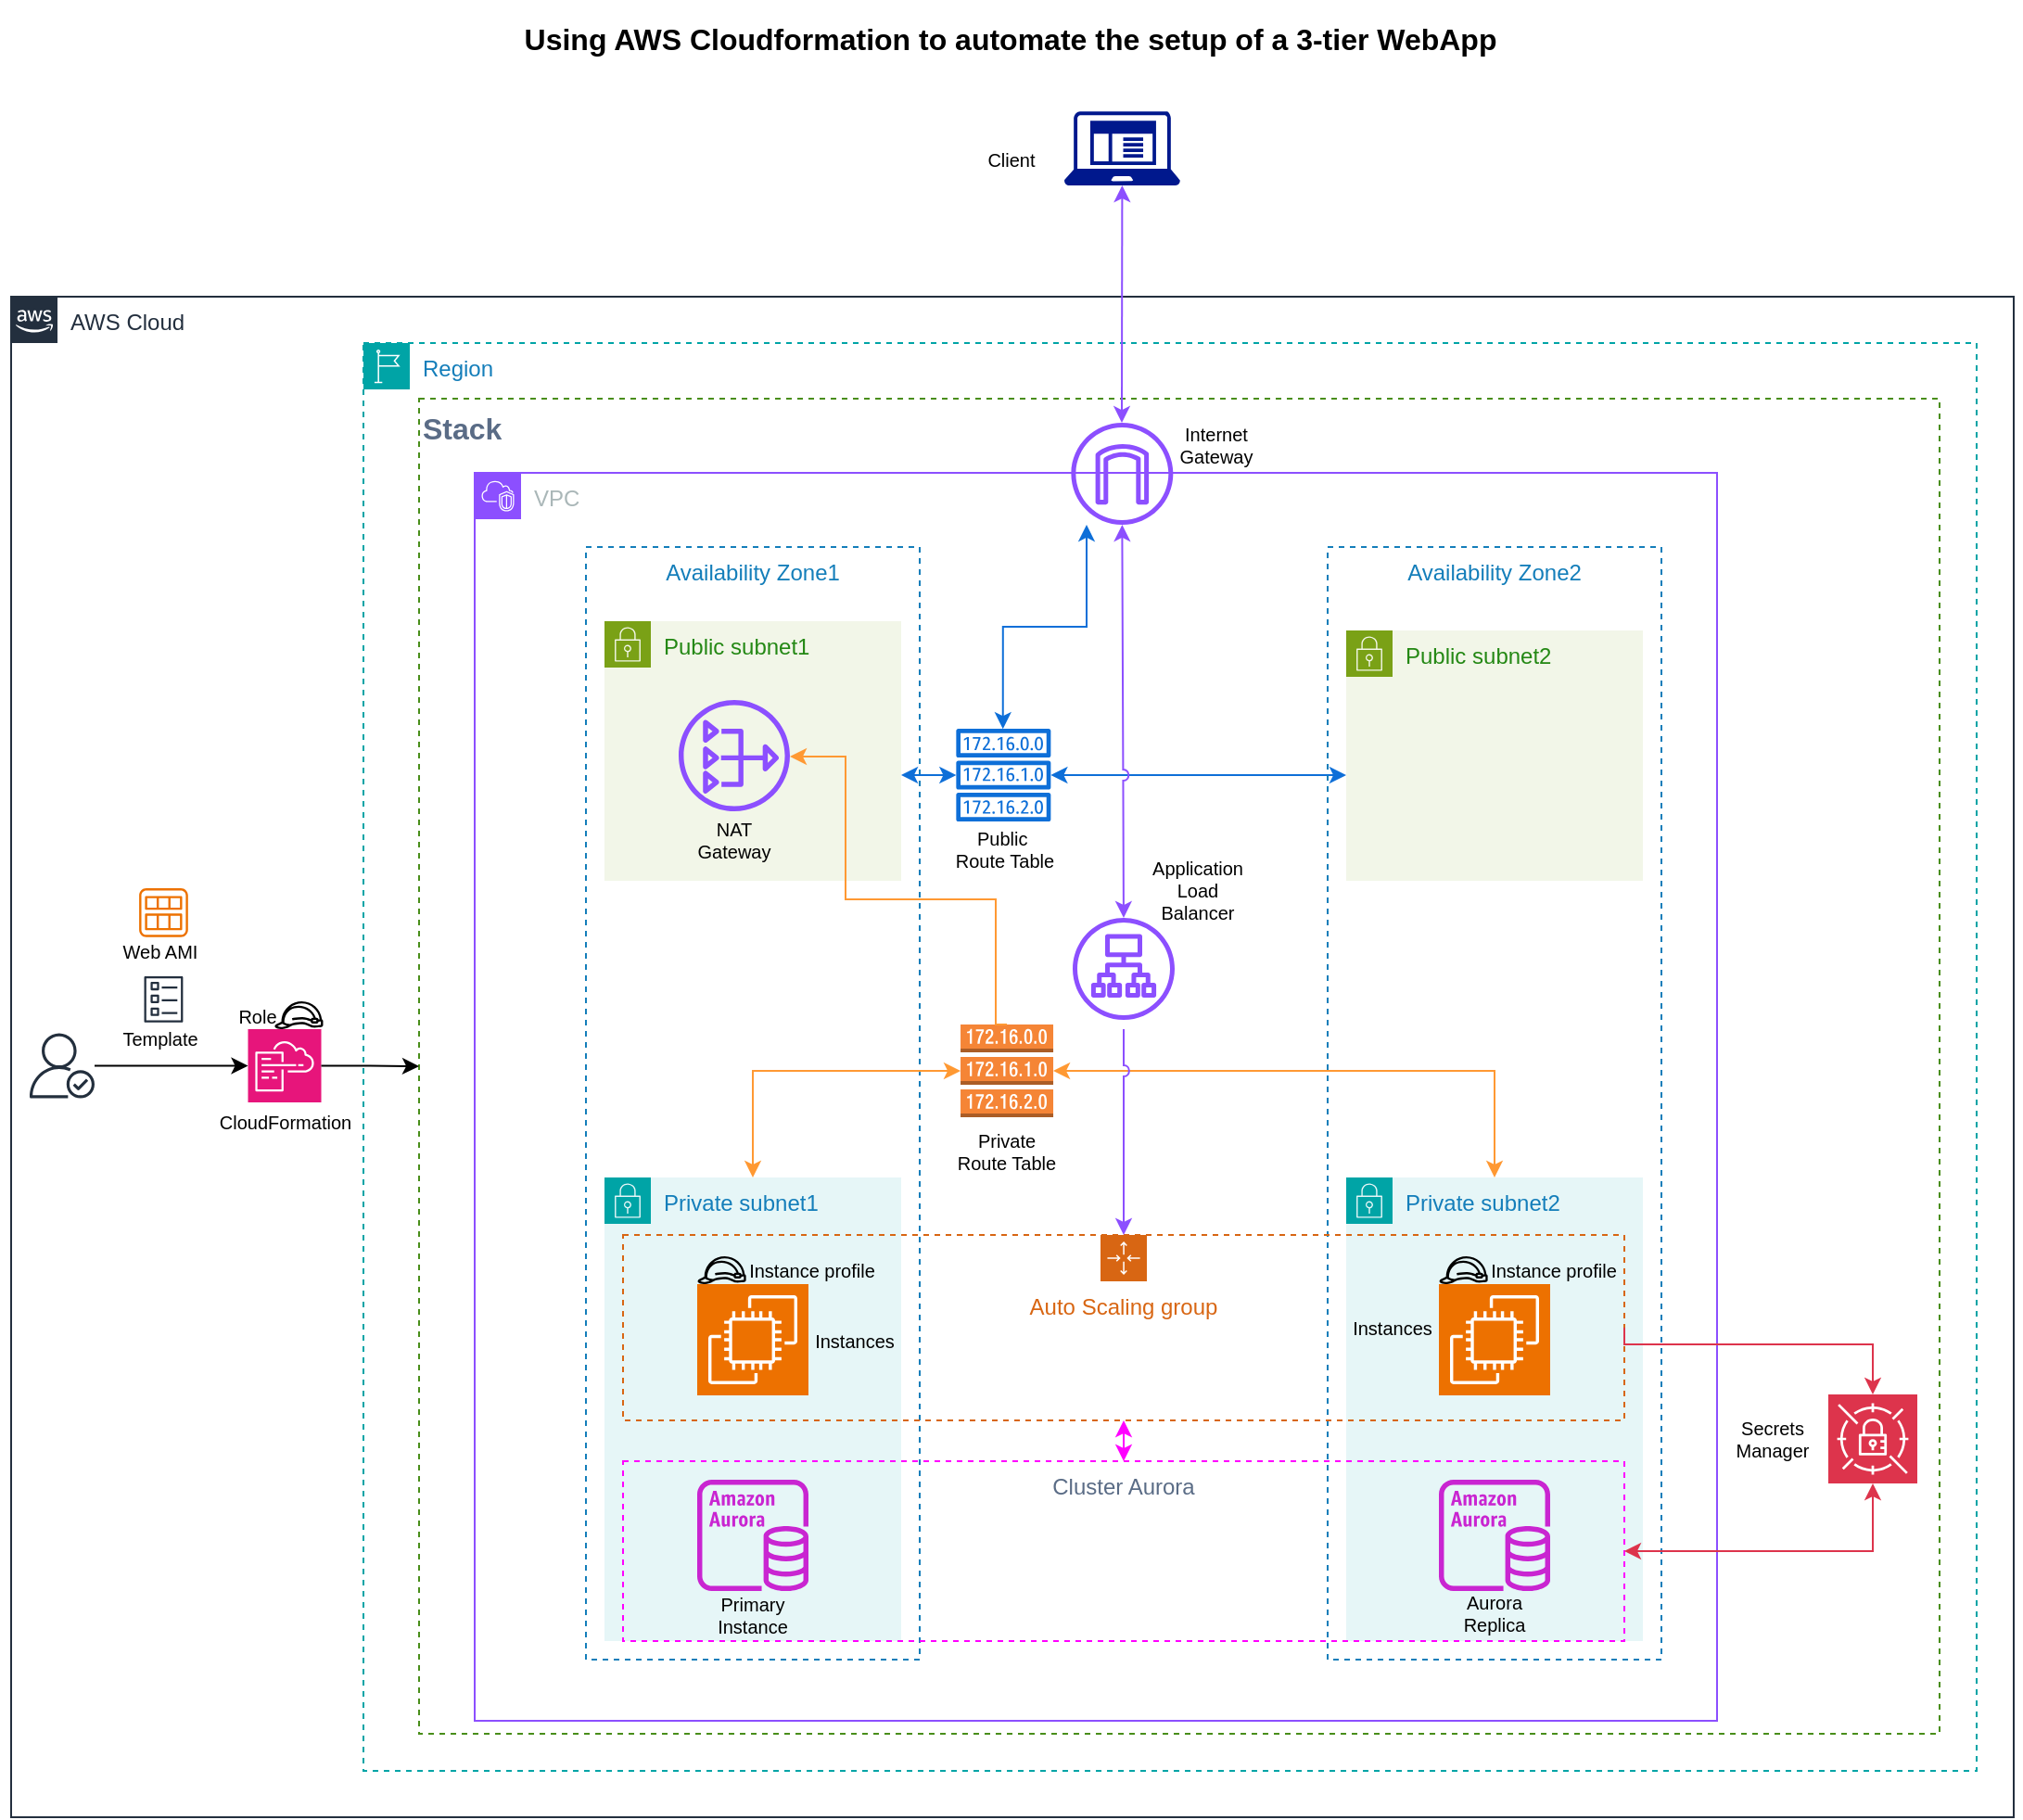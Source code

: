 <mxfile version="28.1.2">
  <diagram name="Página-1" id="AcIc0LQlfwdwwej2UEIB">
    <mxGraphModel dx="1678" dy="989" grid="1" gridSize="10" guides="1" tooltips="1" connect="1" arrows="1" fold="1" page="1" pageScale="1" pageWidth="1169" pageHeight="1654" math="0" shadow="0">
      <root>
        <mxCell id="0" />
        <mxCell id="1" parent="0" />
        <mxCell id="aId0mwtYXUcNeeGwUYDp-2" value="AWS Cloud" style="points=[[0,0],[0.25,0],[0.5,0],[0.75,0],[1,0],[1,0.25],[1,0.5],[1,0.75],[1,1],[0.75,1],[0.5,1],[0.25,1],[0,1],[0,0.75],[0,0.5],[0,0.25]];outlineConnect=0;gradientColor=none;html=1;whiteSpace=wrap;fontSize=12;fontStyle=0;container=1;pointerEvents=0;collapsible=0;recursiveResize=0;shape=mxgraph.aws4.group;grIcon=mxgraph.aws4.group_aws_cloud_alt;strokeColor=#232F3E;fillColor=none;verticalAlign=top;align=left;spacingLeft=30;fontColor=#232F3E;dashed=0;" parent="1" vertex="1">
          <mxGeometry x="45" y="240" width="1080" height="820" as="geometry" />
        </mxCell>
        <mxCell id="d9eGvCtl3GfzNOBqdKXP-18" value="CloudFormation" style="text;html=1;align=center;verticalAlign=middle;whiteSpace=wrap;rounded=0;fontSize=10;" parent="aId0mwtYXUcNeeGwUYDp-2" vertex="1">
          <mxGeometry x="117.5" y="429.5" width="60" height="30" as="geometry" />
        </mxCell>
        <mxCell id="d9eGvCtl3GfzNOBqdKXP-19" value="" style="sketch=0;outlineConnect=0;fontColor=#232F3E;gradientColor=none;fillColor=#000000;strokeColor=none;dashed=0;verticalLabelPosition=bottom;verticalAlign=top;align=center;html=1;fontSize=10;fontStyle=0;aspect=fixed;pointerEvents=1;shape=mxgraph.aws4.role;" parent="aId0mwtYXUcNeeGwUYDp-2" vertex="1">
          <mxGeometry x="141.91" y="380" width="26.59" height="15" as="geometry" />
        </mxCell>
        <mxCell id="d9eGvCtl3GfzNOBqdKXP-17" value="" style="sketch=0;points=[[0,0,0],[0.25,0,0],[0.5,0,0],[0.75,0,0],[1,0,0],[0,1,0],[0.25,1,0],[0.5,1,0],[0.75,1,0],[1,1,0],[0,0.25,0],[0,0.5,0],[0,0.75,0],[1,0.25,0],[1,0.5,0],[1,0.75,0]];points=[[0,0,0],[0.25,0,0],[0.5,0,0],[0.75,0,0],[1,0,0],[0,1,0],[0.25,1,0],[0.5,1,0],[0.75,1,0],[1,1,0],[0,0.25,0],[0,0.5,0],[0,0.75,0],[1,0.25,0],[1,0.5,0],[1,0.75,0]];outlineConnect=0;fontColor=#232F3E;fillColor=#E7157B;strokeColor=#ffffff;dashed=0;verticalLabelPosition=bottom;verticalAlign=top;align=center;html=1;fontSize=10;fontStyle=0;aspect=fixed;shape=mxgraph.aws4.resourceIcon;resIcon=mxgraph.aws4.cloudformation;" parent="aId0mwtYXUcNeeGwUYDp-2" vertex="1">
          <mxGeometry x="127.75" y="395" width="39.5" height="39.5" as="geometry" />
        </mxCell>
        <mxCell id="d9eGvCtl3GfzNOBqdKXP-23" style="edgeStyle=orthogonalEdgeStyle;rounded=0;orthogonalLoop=1;jettySize=auto;html=1;entryX=0;entryY=0.5;entryDx=0;entryDy=0;entryPerimeter=0;fontSize=10;" parent="aId0mwtYXUcNeeGwUYDp-2" source="d9eGvCtl3GfzNOBqdKXP-21" target="d9eGvCtl3GfzNOBqdKXP-17" edge="1">
          <mxGeometry relative="1" as="geometry" />
        </mxCell>
        <mxCell id="d9eGvCtl3GfzNOBqdKXP-22" value="Template" style="sketch=0;outlineConnect=0;fontColor=none;gradientColor=none;strokeColor=#232F3E;fillColor=#ffffff;dashed=0;verticalLabelPosition=bottom;verticalAlign=top;align=center;fontSize=10;fontStyle=0;aspect=fixed;shape=mxgraph.aws4.resourceIcon;resIcon=mxgraph.aws4.template;noLabel=1;" parent="aId0mwtYXUcNeeGwUYDp-2" vertex="1">
          <mxGeometry x="66.67" y="363.39" width="31.11" height="31.11" as="geometry" />
        </mxCell>
        <mxCell id="d9eGvCtl3GfzNOBqdKXP-21" value="" style="sketch=0;outlineConnect=0;fontColor=#232F3E;gradientColor=none;fillColor=#232F3D;strokeColor=none;dashed=0;verticalLabelPosition=bottom;verticalAlign=top;align=center;html=1;fontSize=10;fontStyle=0;aspect=fixed;pointerEvents=1;shape=mxgraph.aws4.authenticated_user;" parent="aId0mwtYXUcNeeGwUYDp-2" vertex="1">
          <mxGeometry x="10" y="397.25" width="35" height="35" as="geometry" />
        </mxCell>
        <mxCell id="d9eGvCtl3GfzNOBqdKXP-20" value="Role" style="text;html=1;align=center;verticalAlign=middle;whiteSpace=wrap;rounded=0;fontSize=10;" parent="aId0mwtYXUcNeeGwUYDp-2" vertex="1">
          <mxGeometry x="117.5" y="372.5" width="30.25" height="30" as="geometry" />
        </mxCell>
        <mxCell id="0vS8168m86eO62IGbI0c-5" value="" style="sketch=0;outlineConnect=0;fontColor=#232F3E;gradientColor=none;fillColor=#ED7100;strokeColor=none;dashed=0;verticalLabelPosition=bottom;verticalAlign=top;align=center;html=1;fontSize=12;fontStyle=0;aspect=fixed;pointerEvents=1;shape=mxgraph.aws4.ami;" vertex="1" parent="aId0mwtYXUcNeeGwUYDp-2">
          <mxGeometry x="69.05" y="319" width="26.35" height="26.35" as="geometry" />
        </mxCell>
        <mxCell id="0vS8168m86eO62IGbI0c-6" value="Web AMI" style="text;html=1;align=center;verticalAlign=middle;whiteSpace=wrap;rounded=0;fontSize=10;" vertex="1" parent="aId0mwtYXUcNeeGwUYDp-2">
          <mxGeometry x="52.23" y="338.71" width="57.19" height="28.29" as="geometry" />
        </mxCell>
        <mxCell id="0vS8168m86eO62IGbI0c-7" value="Template" style="text;html=1;align=center;verticalAlign=middle;whiteSpace=wrap;rounded=0;fontSize=10;" vertex="1" parent="aId0mwtYXUcNeeGwUYDp-2">
          <mxGeometry x="52.23" y="386" width="57.19" height="28.29" as="geometry" />
        </mxCell>
        <mxCell id="aId0mwtYXUcNeeGwUYDp-3" value="Region" style="points=[[0,0],[0.25,0],[0.5,0],[0.75,0],[1,0],[1,0.25],[1,0.5],[1,0.75],[1,1],[0.75,1],[0.5,1],[0.25,1],[0,1],[0,0.75],[0,0.5],[0,0.25]];outlineConnect=0;gradientColor=none;html=1;whiteSpace=wrap;fontSize=12;fontStyle=0;container=1;pointerEvents=0;collapsible=0;recursiveResize=0;shape=mxgraph.aws4.group;grIcon=mxgraph.aws4.group_region;strokeColor=#00A4A6;fillColor=none;verticalAlign=top;align=left;spacingLeft=30;fontColor=#147EBA;dashed=1;" parent="1" vertex="1">
          <mxGeometry x="235" y="265" width="870" height="770" as="geometry" />
        </mxCell>
        <mxCell id="aId0mwtYXUcNeeGwUYDp-44" style="edgeStyle=orthogonalEdgeStyle;rounded=0;orthogonalLoop=1;jettySize=auto;html=1;startArrow=classic;startFill=1;strokeColor=#FF9933;" parent="aId0mwtYXUcNeeGwUYDp-3" source="aId0mwtYXUcNeeGwUYDp-61" target="aId0mwtYXUcNeeGwUYDp-12" edge="1">
          <mxGeometry relative="1" as="geometry">
            <mxPoint x="436.527" y="360" as="sourcePoint" />
          </mxGeometry>
        </mxCell>
        <mxCell id="aId0mwtYXUcNeeGwUYDp-47" style="edgeStyle=orthogonalEdgeStyle;rounded=0;orthogonalLoop=1;jettySize=auto;html=1;strokeColor=#0E6FD8;startArrow=classic;startFill=1;" parent="aId0mwtYXUcNeeGwUYDp-3" source="aId0mwtYXUcNeeGwUYDp-24" edge="1">
          <mxGeometry relative="1" as="geometry">
            <Array as="points" />
            <mxPoint x="530" y="233" as="targetPoint" />
          </mxGeometry>
        </mxCell>
        <mxCell id="d9eGvCtl3GfzNOBqdKXP-15" value="&lt;span style=&quot;font-size: 16px;&quot;&gt;Stack&lt;/span&gt;" style="fillColor=none;strokeColor=#498e1a;dashed=1;verticalAlign=top;fontStyle=1;fontColor=#5A6C86;whiteSpace=wrap;html=1;align=left;fontSize=16;" parent="aId0mwtYXUcNeeGwUYDp-3" vertex="1">
          <mxGeometry x="30" y="30" width="820" height="720" as="geometry" />
        </mxCell>
        <mxCell id="aId0mwtYXUcNeeGwUYDp-6" value="VPC" style="points=[[0,0],[0.25,0],[0.5,0],[0.75,0],[1,0],[1,0.25],[1,0.5],[1,0.75],[1,1],[0.75,1],[0.5,1],[0.25,1],[0,1],[0,0.75],[0,0.5],[0,0.25]];outlineConnect=0;gradientColor=none;html=1;whiteSpace=wrap;fontSize=12;fontStyle=0;container=1;pointerEvents=0;collapsible=0;recursiveResize=0;shape=mxgraph.aws4.group;grIcon=mxgraph.aws4.group_vpc2;strokeColor=#8C4FFF;fillColor=none;verticalAlign=top;align=left;spacingLeft=30;fontColor=#AAB7B8;dashed=0;" parent="aId0mwtYXUcNeeGwUYDp-3" vertex="1">
          <mxGeometry x="60" y="70" width="670" height="673" as="geometry" />
        </mxCell>
        <mxCell id="aId0mwtYXUcNeeGwUYDp-4" value="Availability Zone1" style="fillColor=none;strokeColor=#147EBA;dashed=1;verticalAlign=top;fontStyle=0;fontColor=#147EBA;whiteSpace=wrap;html=1;" parent="aId0mwtYXUcNeeGwUYDp-6" vertex="1">
          <mxGeometry x="60" y="40" width="180" height="600" as="geometry" />
        </mxCell>
        <mxCell id="aId0mwtYXUcNeeGwUYDp-9" value="Private subnet1" style="points=[[0,0],[0.25,0],[0.5,0],[0.75,0],[1,0],[1,0.25],[1,0.5],[1,0.75],[1,1],[0.75,1],[0.5,1],[0.25,1],[0,1],[0,0.75],[0,0.5],[0,0.25]];outlineConnect=0;gradientColor=none;html=1;whiteSpace=wrap;fontSize=12;fontStyle=0;container=1;pointerEvents=0;collapsible=0;recursiveResize=0;shape=mxgraph.aws4.group;grIcon=mxgraph.aws4.group_security_group;grStroke=0;strokeColor=#00A4A6;fillColor=#E6F6F7;verticalAlign=top;align=left;spacingLeft=30;fontColor=#147EBA;dashed=0;" parent="aId0mwtYXUcNeeGwUYDp-6" vertex="1">
          <mxGeometry x="70" y="380" width="160" height="250" as="geometry" />
        </mxCell>
        <mxCell id="aId0mwtYXUcNeeGwUYDp-10" value="Availability Zone2" style="fillColor=none;strokeColor=#147EBA;dashed=1;verticalAlign=top;fontStyle=0;fontColor=#147EBA;whiteSpace=wrap;html=1;" parent="aId0mwtYXUcNeeGwUYDp-6" vertex="1">
          <mxGeometry x="460" y="40" width="180" height="600" as="geometry" />
        </mxCell>
        <mxCell id="aId0mwtYXUcNeeGwUYDp-12" value="Private subnet2" style="points=[[0,0,0,0,0],[0,0.25,0,0,0],[0,0.5,0,0,0],[0,0.75,0,0,0],[0,1,0,0,0],[0.25,0,0,0,0],[0.25,1,0,0,0],[0.5,0,0,0,0],[0.5,1,0,0,0],[0.75,0,0,0,0],[0.75,1,0,0,0],[1,0,0,0,0],[1,0.25,0,0,0],[1,0.5,0,0,0],[1,0.75,0,0,0],[1,1,0,0,0]];outlineConnect=0;gradientColor=none;html=1;whiteSpace=wrap;fontSize=12;fontStyle=0;container=1;pointerEvents=0;collapsible=0;recursiveResize=0;shape=mxgraph.aws4.group;grIcon=mxgraph.aws4.group_security_group;grStroke=0;strokeColor=#00A4A6;fillColor=#E6F6F7;verticalAlign=top;align=left;spacingLeft=30;fontColor=#147EBA;dashed=0;" parent="aId0mwtYXUcNeeGwUYDp-6" vertex="1">
          <mxGeometry x="470" y="380" width="160" height="250" as="geometry" />
        </mxCell>
        <mxCell id="aId0mwtYXUcNeeGwUYDp-8" value="Public subnet1" style="points=[[0,0],[0.25,0],[0.5,0],[0.75,0],[1,0],[1,0.25],[1,0.5],[1,0.75],[1,1],[0.75,1],[0.5,1],[0.25,1],[0,1],[0,0.75],[0,0.5],[0,0.25]];outlineConnect=0;gradientColor=none;html=1;whiteSpace=wrap;fontSize=12;fontStyle=0;container=1;pointerEvents=0;collapsible=0;recursiveResize=0;shape=mxgraph.aws4.group;grIcon=mxgraph.aws4.group_security_group;grStroke=0;strokeColor=#7AA116;fillColor=#F2F6E8;verticalAlign=top;align=left;spacingLeft=30;fontColor=#248814;dashed=0;" parent="aId0mwtYXUcNeeGwUYDp-6" vertex="1">
          <mxGeometry x="70" y="80" width="160" height="140" as="geometry" />
        </mxCell>
        <mxCell id="d9eGvCtl3GfzNOBqdKXP-11" value="NAT Gateway" style="text;html=1;align=center;verticalAlign=middle;whiteSpace=wrap;rounded=0;fontSize=10;" parent="aId0mwtYXUcNeeGwUYDp-8" vertex="1">
          <mxGeometry x="40" y="102.5" width="60" height="30" as="geometry" />
        </mxCell>
        <mxCell id="aId0mwtYXUcNeeGwUYDp-17" value="" style="sketch=0;outlineConnect=0;fontColor=#232F3E;gradientColor=none;fillColor=#8C4FFF;strokeColor=none;dashed=0;verticalLabelPosition=bottom;verticalAlign=top;align=center;html=1;fontSize=12;fontStyle=0;aspect=fixed;pointerEvents=1;shape=mxgraph.aws4.nat_gateway;points=[];" parent="aId0mwtYXUcNeeGwUYDp-8" vertex="1">
          <mxGeometry x="40" y="42.5" width="60" height="60" as="geometry" />
        </mxCell>
        <mxCell id="aId0mwtYXUcNeeGwUYDp-11" value="Public subnet2" style="points=[[0,0],[0.25,0],[0.5,0],[0.75,0],[1,0],[1,0.25],[1,0.5],[1,0.75],[1,1],[0.75,1],[0.5,1],[0.25,1],[0,1],[0,0.75],[0,0.5],[0,0.25]];outlineConnect=0;gradientColor=none;html=1;whiteSpace=wrap;fontSize=12;fontStyle=0;container=1;pointerEvents=0;collapsible=0;recursiveResize=0;shape=mxgraph.aws4.group;grIcon=mxgraph.aws4.group_security_group;grStroke=0;strokeColor=#7AA116;fillColor=#F2F6E8;verticalAlign=top;align=left;spacingLeft=30;fontColor=#248814;dashed=0;" parent="aId0mwtYXUcNeeGwUYDp-6" vertex="1">
          <mxGeometry x="470" y="85" width="160" height="135" as="geometry" />
        </mxCell>
        <mxCell id="aId0mwtYXUcNeeGwUYDp-14" value="" style="sketch=0;points=[[0,0,0],[0.25,0,0],[0.5,0,0],[0.75,0,0],[1,0,0],[0,1,0],[0.25,1,0],[0.5,1,0],[0.75,1,0],[1,1,0],[0,0.25,0],[0,0.5,0],[0,0.75,0],[1,0.25,0],[1,0.5,0],[1,0.75,0]];outlineConnect=0;fontColor=#232F3E;fillColor=#ED7100;strokeColor=#ffffff;dashed=0;verticalLabelPosition=bottom;verticalAlign=top;align=center;html=1;fontSize=12;fontStyle=0;aspect=fixed;shape=mxgraph.aws4.resourceIcon;resIcon=mxgraph.aws4.ec2;" parent="aId0mwtYXUcNeeGwUYDp-6" vertex="1">
          <mxGeometry x="120" y="437.5" width="60" height="60" as="geometry" />
        </mxCell>
        <mxCell id="aId0mwtYXUcNeeGwUYDp-15" value="" style="sketch=0;points=[[0,0,0],[0.25,0,0],[0.5,0,0],[0.75,0,0],[1,0,0],[0,1,0],[0.25,1,0],[0.5,1,0],[0.75,1,0],[1,1,0],[0,0.25,0],[0,0.5,0],[0,0.75,0],[1,0.25,0],[1,0.5,0],[1,0.75,0]];outlineConnect=0;fontColor=#232F3E;fillColor=#ED7100;strokeColor=#ffffff;dashed=0;verticalLabelPosition=bottom;verticalAlign=top;align=center;html=1;fontSize=12;fontStyle=0;aspect=fixed;shape=mxgraph.aws4.resourceIcon;resIcon=mxgraph.aws4.ec2;" parent="aId0mwtYXUcNeeGwUYDp-6" vertex="1">
          <mxGeometry x="520" y="437.5" width="60" height="60" as="geometry" />
        </mxCell>
        <mxCell id="aId0mwtYXUcNeeGwUYDp-21" value="" style="sketch=0;outlineConnect=0;fontColor=#232F3E;gradientColor=none;fillColor=#C925D1;strokeColor=none;dashed=0;verticalLabelPosition=bottom;verticalAlign=top;align=center;html=1;fontSize=12;fontStyle=0;aspect=fixed;pointerEvents=1;shape=mxgraph.aws4.aurora_instance;" parent="aId0mwtYXUcNeeGwUYDp-6" vertex="1">
          <mxGeometry x="120" y="543" width="60" height="60" as="geometry" />
        </mxCell>
        <mxCell id="aId0mwtYXUcNeeGwUYDp-22" value="" style="sketch=0;outlineConnect=0;fontColor=#232F3E;gradientColor=none;fillColor=#C925D1;strokeColor=none;dashed=0;verticalLabelPosition=bottom;verticalAlign=top;align=center;html=1;fontSize=12;fontStyle=0;aspect=fixed;pointerEvents=1;shape=mxgraph.aws4.aurora_instance;" parent="aId0mwtYXUcNeeGwUYDp-6" vertex="1">
          <mxGeometry x="520" y="543" width="60" height="60" as="geometry" />
        </mxCell>
        <mxCell id="aId0mwtYXUcNeeGwUYDp-40" value="Auto Scaling group" style="points=[[0,0],[0.25,0],[0.5,0],[0.75,0],[1,0],[1,0.25],[1,0.5],[1,0.75],[1,1],[0.75,1],[0.5,1],[0.25,1],[0,1],[0,0.75],[0,0.5],[0,0.25]];outlineConnect=0;gradientColor=none;html=1;whiteSpace=wrap;fontSize=12;fontStyle=0;container=1;pointerEvents=0;collapsible=0;recursiveResize=0;shape=mxgraph.aws4.groupCenter;grIcon=mxgraph.aws4.group_auto_scaling_group;grStroke=1;strokeColor=#D86613;fillColor=none;verticalAlign=top;align=center;fontColor=#D86613;dashed=1;spacingTop=25;" parent="aId0mwtYXUcNeeGwUYDp-6" vertex="1">
          <mxGeometry x="80" y="411" width="540" height="100" as="geometry" />
        </mxCell>
        <mxCell id="d9eGvCtl3GfzNOBqdKXP-5" value="Instances" style="text;html=1;align=center;verticalAlign=middle;whiteSpace=wrap;rounded=0;fontSize=10;" parent="aId0mwtYXUcNeeGwUYDp-40" vertex="1">
          <mxGeometry x="390" y="35" width="50" height="30" as="geometry" />
        </mxCell>
        <mxCell id="aId0mwtYXUcNeeGwUYDp-53" value="" style="sketch=0;outlineConnect=0;fontColor=#232F3E;gradientColor=none;fillColor=#000000;strokeColor=none;dashed=0;verticalLabelPosition=bottom;verticalAlign=top;align=center;html=1;fontSize=10;fontStyle=0;aspect=fixed;pointerEvents=1;shape=mxgraph.aws4.role;" parent="aId0mwtYXUcNeeGwUYDp-6" vertex="1">
          <mxGeometry x="120.0" y="422.5" width="26.59" height="15" as="geometry" />
        </mxCell>
        <mxCell id="aId0mwtYXUcNeeGwUYDp-54" value="" style="sketch=0;outlineConnect=0;fontColor=#232F3E;gradientColor=none;fillColor=#000000;strokeColor=none;dashed=0;verticalLabelPosition=bottom;verticalAlign=top;align=center;html=1;fontSize=10;fontStyle=0;aspect=fixed;pointerEvents=1;shape=mxgraph.aws4.role;" parent="aId0mwtYXUcNeeGwUYDp-6" vertex="1">
          <mxGeometry x="520" y="422.5" width="26.59" height="15" as="geometry" />
        </mxCell>
        <mxCell id="aId0mwtYXUcNeeGwUYDp-23" value="Cluster Aurora" style="fillColor=none;strokeColor=#FF00FF;dashed=1;verticalAlign=top;fontStyle=0;fontColor=#5A6C86;whiteSpace=wrap;html=1;" parent="aId0mwtYXUcNeeGwUYDp-6" vertex="1">
          <mxGeometry x="80" y="533" width="540" height="97" as="geometry" />
        </mxCell>
        <mxCell id="aId0mwtYXUcNeeGwUYDp-60" style="edgeStyle=orthogonalEdgeStyle;rounded=0;orthogonalLoop=1;jettySize=auto;html=1;exitX=0.5;exitY=1;exitDx=0;exitDy=0;entryX=0.5;entryY=0;entryDx=0;entryDy=0;startArrow=classic;startFill=1;strokeColor=#FF00FF;" parent="aId0mwtYXUcNeeGwUYDp-6" source="aId0mwtYXUcNeeGwUYDp-40" target="aId0mwtYXUcNeeGwUYDp-23" edge="1">
          <mxGeometry relative="1" as="geometry" />
        </mxCell>
        <mxCell id="d9eGvCtl3GfzNOBqdKXP-2" value="Primary Instance" style="text;html=1;align=center;verticalAlign=middle;whiteSpace=wrap;rounded=0;fontSize=10;" parent="aId0mwtYXUcNeeGwUYDp-6" vertex="1">
          <mxGeometry x="120" y="601" width="60" height="30" as="geometry" />
        </mxCell>
        <mxCell id="d9eGvCtl3GfzNOBqdKXP-3" value="Aurora Replica" style="text;html=1;align=center;verticalAlign=middle;whiteSpace=wrap;rounded=0;fontSize=10;" parent="aId0mwtYXUcNeeGwUYDp-6" vertex="1">
          <mxGeometry x="520" y="600" width="60" height="30" as="geometry" />
        </mxCell>
        <mxCell id="d9eGvCtl3GfzNOBqdKXP-4" value="Instances" style="text;html=1;align=center;verticalAlign=middle;whiteSpace=wrap;rounded=0;fontSize=10;" parent="aId0mwtYXUcNeeGwUYDp-6" vertex="1">
          <mxGeometry x="180" y="452.5" width="50" height="30" as="geometry" />
        </mxCell>
        <mxCell id="d9eGvCtl3GfzNOBqdKXP-7" value="Instance profile" style="text;html=1;align=center;verticalAlign=middle;whiteSpace=wrap;rounded=0;fontSize=10;" parent="aId0mwtYXUcNeeGwUYDp-6" vertex="1">
          <mxGeometry x="546.59" y="415" width="70" height="30" as="geometry" />
        </mxCell>
        <mxCell id="d9eGvCtl3GfzNOBqdKXP-6" value="Instance profile" style="text;html=1;align=center;verticalAlign=middle;whiteSpace=wrap;rounded=0;fontSize=10;" parent="aId0mwtYXUcNeeGwUYDp-6" vertex="1">
          <mxGeometry x="146.59" y="415" width="70" height="30" as="geometry" />
        </mxCell>
        <mxCell id="aId0mwtYXUcNeeGwUYDp-16" value="" style="outlineConnect=0;fontColor=#232F3E;gradientColor=none;fillColor=#8C4FFF;strokeColor=none;dashed=0;verticalLabelPosition=bottom;verticalAlign=top;align=center;html=1;fontSize=12;fontStyle=0;aspect=fixed;pointerEvents=1;shape=mxgraph.aws4.internet_gateway;fillStyle=solid;shadow=0;perimeterSpacing=0;strokeWidth=1;" parent="aId0mwtYXUcNeeGwUYDp-6" vertex="1">
          <mxGeometry x="321.68" y="-27" width="55" height="55" as="geometry" />
        </mxCell>
        <mxCell id="d9eGvCtl3GfzNOBqdKXP-13" value="Application Load Balancer" style="text;html=1;align=center;verticalAlign=middle;whiteSpace=wrap;rounded=0;fontSize=10;" parent="aId0mwtYXUcNeeGwUYDp-6" vertex="1">
          <mxGeometry x="360" y="210" width="60" height="30" as="geometry" />
        </mxCell>
        <mxCell id="aId0mwtYXUcNeeGwUYDp-18" value="" style="sketch=0;outlineConnect=0;fontColor=#232F3E;gradientColor=none;fillColor=#8C4FFF;strokeColor=none;dashed=0;verticalLabelPosition=bottom;verticalAlign=top;align=center;html=1;fontSize=12;fontStyle=0;aspect=fixed;pointerEvents=1;shape=mxgraph.aws4.application_load_balancer;" parent="aId0mwtYXUcNeeGwUYDp-6" vertex="1">
          <mxGeometry x="322.5" y="240" width="55" height="55" as="geometry" />
        </mxCell>
        <mxCell id="0vS8168m86eO62IGbI0c-2" style="edgeStyle=orthogonalEdgeStyle;rounded=0;orthogonalLoop=1;jettySize=auto;html=1;strokeColor=#8C4FFF;startArrow=classic;startFill=1;jumpStyle=arc;" edge="1" parent="aId0mwtYXUcNeeGwUYDp-6" source="aId0mwtYXUcNeeGwUYDp-16" target="aId0mwtYXUcNeeGwUYDp-18">
          <mxGeometry relative="1" as="geometry">
            <Array as="points" />
            <mxPoint x="348.84" y="28" as="sourcePoint" />
            <mxPoint x="348.84" y="139" as="targetPoint" />
          </mxGeometry>
        </mxCell>
        <mxCell id="aId0mwtYXUcNeeGwUYDp-50" style="edgeStyle=orthogonalEdgeStyle;rounded=0;orthogonalLoop=1;jettySize=auto;html=1;entryX=0.5;entryY=0;entryDx=0;entryDy=0;strokeColor=#8C4FFF;exitX=0.5;exitY=1.091;exitDx=0;exitDy=0;exitPerimeter=0;jumpStyle=arc;" parent="aId0mwtYXUcNeeGwUYDp-6" source="aId0mwtYXUcNeeGwUYDp-18" target="aId0mwtYXUcNeeGwUYDp-40" edge="1">
          <mxGeometry relative="1" as="geometry">
            <Array as="points">
              <mxPoint x="350" y="300" />
              <mxPoint x="350" y="300" />
            </Array>
          </mxGeometry>
        </mxCell>
        <mxCell id="aId0mwtYXUcNeeGwUYDp-56" value="" style="sketch=0;points=[[0,0,0],[0.25,0,0],[0.5,0,0],[0.75,0,0],[1,0,0],[0,1,0],[0.25,1,0],[0.5,1,0],[0.75,1,0],[1,1,0],[0,0.25,0],[0,0.5,0],[0,0.75,0],[1,0.25,0],[1,0.5,0],[1,0.75,0]];outlineConnect=0;fontColor=#232F3E;fillColor=#DD344C;strokeColor=#ffffff;dashed=0;verticalLabelPosition=bottom;verticalAlign=top;align=center;html=1;fontSize=12;fontStyle=0;aspect=fixed;shape=mxgraph.aws4.resourceIcon;resIcon=mxgraph.aws4.secrets_manager;" parent="aId0mwtYXUcNeeGwUYDp-3" vertex="1">
          <mxGeometry x="790" y="567" width="48" height="48" as="geometry" />
        </mxCell>
        <mxCell id="aId0mwtYXUcNeeGwUYDp-58" style="edgeStyle=orthogonalEdgeStyle;rounded=0;orthogonalLoop=1;jettySize=auto;html=1;exitX=1;exitY=0.5;exitDx=0;exitDy=0;entryX=0.5;entryY=0;entryDx=0;entryDy=0;entryPerimeter=0;endSize=6;startArrow=none;startFill=0;startSize=6;strokeColor=#DD344C;" parent="aId0mwtYXUcNeeGwUYDp-3" source="aId0mwtYXUcNeeGwUYDp-40" target="aId0mwtYXUcNeeGwUYDp-56" edge="1">
          <mxGeometry relative="1" as="geometry">
            <Array as="points">
              <mxPoint x="814" y="540" />
            </Array>
          </mxGeometry>
        </mxCell>
        <mxCell id="d9eGvCtl3GfzNOBqdKXP-12" value="Internet Gateway" style="text;html=1;align=center;verticalAlign=middle;whiteSpace=wrap;rounded=0;fontSize=10;" parent="aId0mwtYXUcNeeGwUYDp-3" vertex="1">
          <mxGeometry x="430" y="40" width="60" height="30" as="geometry" />
        </mxCell>
        <mxCell id="d9eGvCtl3GfzNOBqdKXP-14" value="Secrets Manager" style="text;html=1;align=center;verticalAlign=middle;whiteSpace=wrap;rounded=0;fontSize=10;" parent="aId0mwtYXUcNeeGwUYDp-3" vertex="1">
          <mxGeometry x="730" y="576" width="60" height="30" as="geometry" />
        </mxCell>
        <mxCell id="d9eGvCtl3GfzNOBqdKXP-9" value="Private Route Table" style="text;html=1;align=center;verticalAlign=middle;whiteSpace=wrap;rounded=0;fontSize=10;" parent="aId0mwtYXUcNeeGwUYDp-3" vertex="1">
          <mxGeometry x="317.02" y="420.5" width="60" height="30" as="geometry" />
        </mxCell>
        <mxCell id="aId0mwtYXUcNeeGwUYDp-61" value="" style="outlineConnect=0;dashed=0;verticalLabelPosition=bottom;verticalAlign=top;align=center;html=1;shape=mxgraph.aws3.route_table;fillColor=#F58536;gradientColor=none;rotation=0;" parent="aId0mwtYXUcNeeGwUYDp-3" vertex="1">
          <mxGeometry x="322.02" y="367.5" width="50" height="50" as="geometry" />
        </mxCell>
        <mxCell id="d9eGvCtl3GfzNOBqdKXP-10" value="Public&amp;nbsp; Route Table" style="text;html=1;align=center;verticalAlign=middle;whiteSpace=wrap;rounded=0;fontSize=10;" parent="aId0mwtYXUcNeeGwUYDp-3" vertex="1">
          <mxGeometry x="316" y="258" width="60" height="30" as="geometry" />
        </mxCell>
        <mxCell id="aId0mwtYXUcNeeGwUYDp-24" value="" style="sketch=0;outlineConnect=0;fontColor=#232F3E;gradientColor=none;fillColor=#0E6FD8;strokeColor=none;dashed=0;verticalLabelPosition=bottom;verticalAlign=top;align=center;html=1;fontSize=12;fontStyle=0;aspect=fixed;pointerEvents=1;shape=mxgraph.aws4.route_table;" parent="aId0mwtYXUcNeeGwUYDp-3" vertex="1">
          <mxGeometry x="319.52" y="208" width="51.32" height="50" as="geometry" />
        </mxCell>
        <mxCell id="aId0mwtYXUcNeeGwUYDp-30" style="edgeStyle=orthogonalEdgeStyle;rounded=0;orthogonalLoop=1;jettySize=auto;html=1;startArrow=classic;startFill=1;strokeColor=#FF9933;exitX=0;exitY=0.5;exitDx=0;exitDy=0;exitPerimeter=0;" parent="aId0mwtYXUcNeeGwUYDp-3" source="aId0mwtYXUcNeeGwUYDp-61" target="aId0mwtYXUcNeeGwUYDp-9" edge="1">
          <mxGeometry relative="1" as="geometry">
            <mxPoint x="385.513" y="360" as="sourcePoint" />
          </mxGeometry>
        </mxCell>
        <mxCell id="aId0mwtYXUcNeeGwUYDp-38" style="edgeStyle=orthogonalEdgeStyle;rounded=0;orthogonalLoop=1;jettySize=auto;html=1;endArrow=classic;endFill=1;startArrow=none;startFill=0;strokeColor=#FF9933;exitX=0.5;exitY=0;exitDx=0;exitDy=0;exitPerimeter=0;" parent="aId0mwtYXUcNeeGwUYDp-3" source="aId0mwtYXUcNeeGwUYDp-61" target="aId0mwtYXUcNeeGwUYDp-17" edge="1">
          <mxGeometry relative="1" as="geometry">
            <mxPoint x="408" y="335" as="sourcePoint" />
            <Array as="points">
              <mxPoint x="341" y="300" />
              <mxPoint x="260" y="300" />
              <mxPoint x="260" y="223" />
            </Array>
          </mxGeometry>
        </mxCell>
        <mxCell id="aId0mwtYXUcNeeGwUYDp-48" style="edgeStyle=orthogonalEdgeStyle;rounded=0;orthogonalLoop=1;jettySize=auto;html=1;startArrow=classic;startFill=1;strokeColor=#0E6FD8;" parent="aId0mwtYXUcNeeGwUYDp-3" source="aId0mwtYXUcNeeGwUYDp-24" edge="1">
          <mxGeometry relative="1" as="geometry">
            <mxPoint x="290" y="233" as="targetPoint" />
          </mxGeometry>
        </mxCell>
        <mxCell id="aId0mwtYXUcNeeGwUYDp-62" style="edgeStyle=orthogonalEdgeStyle;rounded=0;orthogonalLoop=1;jettySize=auto;html=1;exitX=1;exitY=0.5;exitDx=0;exitDy=0;endSize=6;startArrow=classic;startFill=1;startSize=6;strokeColor=#DD344C;entryX=0.5;entryY=1;entryDx=0;entryDy=0;entryPerimeter=0;" parent="aId0mwtYXUcNeeGwUYDp-3" source="aId0mwtYXUcNeeGwUYDp-23" target="aId0mwtYXUcNeeGwUYDp-56" edge="1">
          <mxGeometry relative="1" as="geometry">
            <mxPoint x="650" y="480" as="sourcePoint" />
            <mxPoint x="1020" y="640" as="targetPoint" />
            <Array as="points" />
          </mxGeometry>
        </mxCell>
        <mxCell id="aId0mwtYXUcNeeGwUYDp-45" style="edgeStyle=orthogonalEdgeStyle;rounded=0;orthogonalLoop=1;jettySize=auto;html=1;strokeColor=#0E6FD8;startArrow=classic;startFill=1;exitX=0.494;exitY=0.002;exitDx=0;exitDy=0;exitPerimeter=0;" parent="aId0mwtYXUcNeeGwUYDp-3" source="aId0mwtYXUcNeeGwUYDp-24" target="aId0mwtYXUcNeeGwUYDp-16" edge="1">
          <mxGeometry relative="1" as="geometry">
            <mxPoint x="386.907" y="234.941" as="sourcePoint" />
            <mxPoint x="431.455" y="97.999" as="targetPoint" />
            <Array as="points">
              <mxPoint x="345" y="153" />
              <mxPoint x="390" y="153" />
            </Array>
          </mxGeometry>
        </mxCell>
        <mxCell id="aId0mwtYXUcNeeGwUYDp-1" value="Using AWS Cloudformation to automate the setup of a 3-tier WebApp" style="text;strokeColor=none;fillColor=none;fontSize=16;fontStyle=1;verticalAlign=middle;align=center;" parent="1" vertex="1">
          <mxGeometry x="39" y="80" width="1090" height="40" as="geometry" />
        </mxCell>
        <mxCell id="d9eGvCtl3GfzNOBqdKXP-16" style="edgeStyle=orthogonalEdgeStyle;rounded=0;orthogonalLoop=1;jettySize=auto;html=1;exitX=1;exitY=0.5;exitDx=0;exitDy=0;exitPerimeter=0;fontSize=10;entryX=0;entryY=0.5;entryDx=0;entryDy=0;" parent="1" source="d9eGvCtl3GfzNOBqdKXP-17" target="d9eGvCtl3GfzNOBqdKXP-15" edge="1">
          <mxGeometry relative="1" as="geometry">
            <mxPoint x="385" y="682.5" as="targetPoint" />
          </mxGeometry>
        </mxCell>
        <mxCell id="0vS8168m86eO62IGbI0c-1" value="" style="sketch=0;aspect=fixed;pointerEvents=1;shadow=0;dashed=0;html=1;strokeColor=none;labelPosition=center;verticalLabelPosition=bottom;verticalAlign=top;align=center;fillColor=#00188D;shape=mxgraph.mscae.enterprise.client_application" vertex="1" parent="1">
          <mxGeometry x="612.93" y="140" width="62.5" height="40" as="geometry" />
        </mxCell>
        <mxCell id="0vS8168m86eO62IGbI0c-4" style="edgeStyle=orthogonalEdgeStyle;rounded=0;orthogonalLoop=1;jettySize=auto;html=1;strokeColor=#8C4FFF;exitX=0.5;exitY=1;exitDx=0;exitDy=0;exitPerimeter=0;startArrow=classic;startFill=1;jumpStyle=arc;" edge="1" parent="1" source="0vS8168m86eO62IGbI0c-1" target="aId0mwtYXUcNeeGwUYDp-16">
          <mxGeometry relative="1" as="geometry">
            <Array as="points">
              <mxPoint x="644" y="200" />
              <mxPoint x="645" y="200" />
              <mxPoint x="645" y="244" />
              <mxPoint x="644" y="244" />
            </Array>
            <mxPoint x="635" y="200" as="sourcePoint" />
            <mxPoint x="636.16" y="412" as="targetPoint" />
          </mxGeometry>
        </mxCell>
        <mxCell id="0vS8168m86eO62IGbI0c-8" value="Client" style="text;html=1;align=center;verticalAlign=middle;whiteSpace=wrap;rounded=0;fontSize=10;" vertex="1" parent="1">
          <mxGeometry x="556.41" y="151.71" width="57.19" height="28.29" as="geometry" />
        </mxCell>
      </root>
    </mxGraphModel>
  </diagram>
</mxfile>
